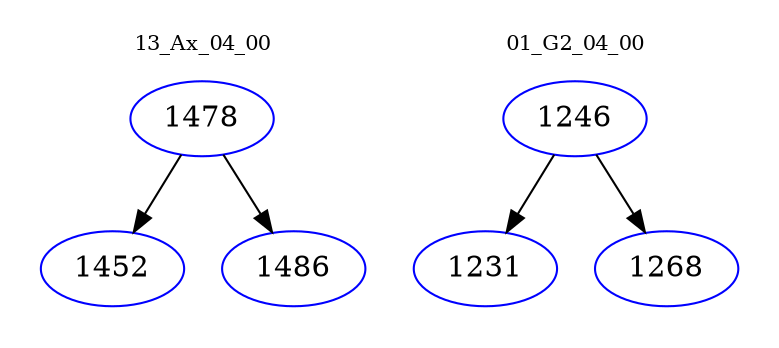 digraph{
subgraph cluster_0 {
color = white
label = "13_Ax_04_00";
fontsize=10;
T0_1478 [label="1478", color="blue"]
T0_1478 -> T0_1452 [color="black"]
T0_1452 [label="1452", color="blue"]
T0_1478 -> T0_1486 [color="black"]
T0_1486 [label="1486", color="blue"]
}
subgraph cluster_1 {
color = white
label = "01_G2_04_00";
fontsize=10;
T1_1246 [label="1246", color="blue"]
T1_1246 -> T1_1231 [color="black"]
T1_1231 [label="1231", color="blue"]
T1_1246 -> T1_1268 [color="black"]
T1_1268 [label="1268", color="blue"]
}
}
